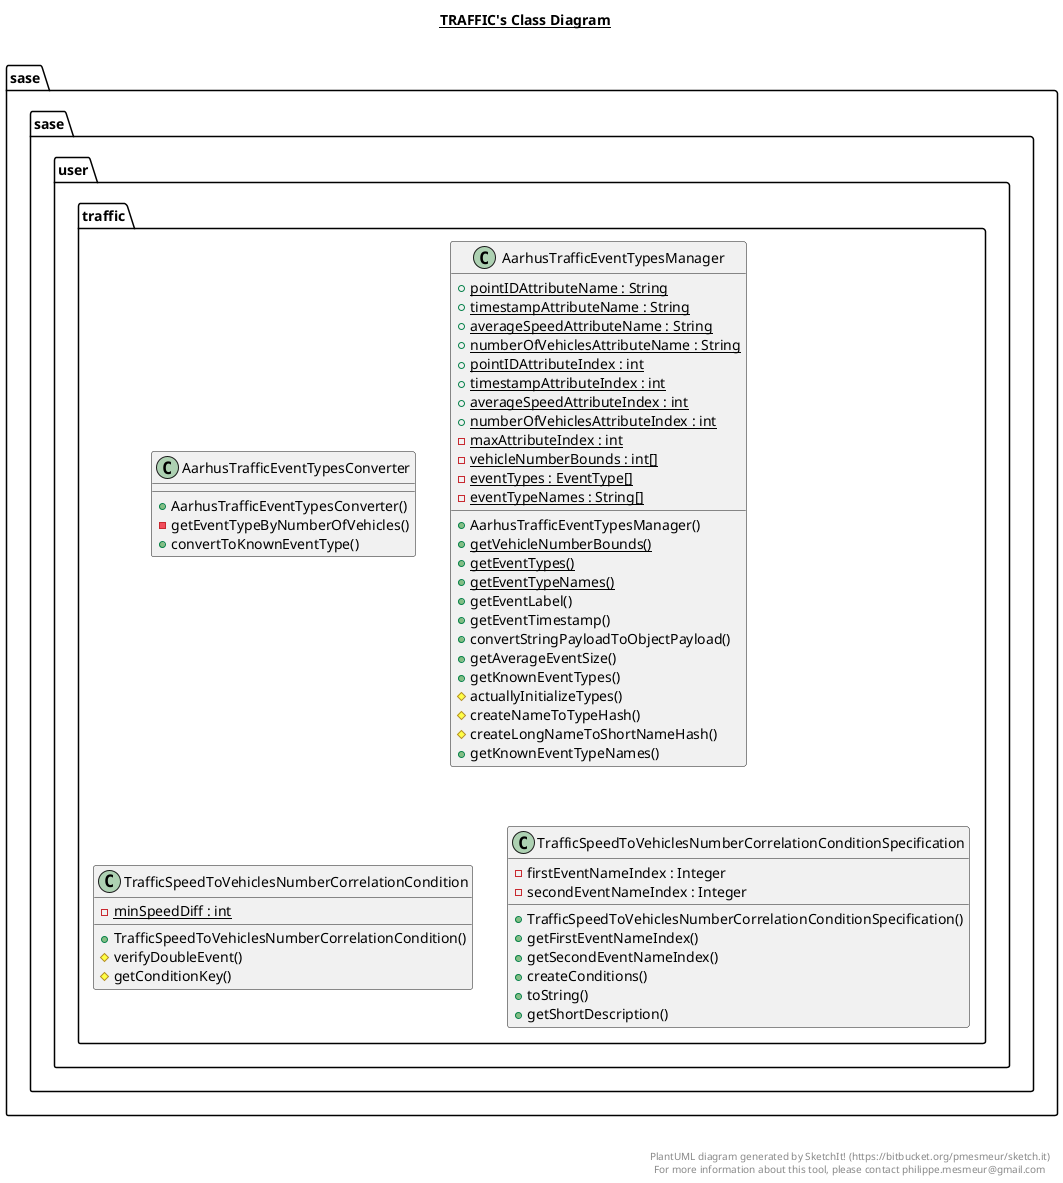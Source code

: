 @startuml

title __TRAFFIC's Class Diagram__\n

  package sase.sase.user.traffic {
    class AarhusTrafficEventTypesConverter {
        + AarhusTrafficEventTypesConverter()
        - getEventTypeByNumberOfVehicles()
        + convertToKnownEventType()
    }
  }
  

  package sase.sase.user.traffic {
    class AarhusTrafficEventTypesManager {
        {static} + pointIDAttributeName : String
        {static} + timestampAttributeName : String
        {static} + averageSpeedAttributeName : String
        {static} + numberOfVehiclesAttributeName : String
        {static} + pointIDAttributeIndex : int
        {static} + timestampAttributeIndex : int
        {static} + averageSpeedAttributeIndex : int
        {static} + numberOfVehiclesAttributeIndex : int
        {static} - maxAttributeIndex : int
        {static} - vehicleNumberBounds : int[]
        {static} - eventTypes : EventType[]
        {static} - eventTypeNames : String[]
        + AarhusTrafficEventTypesManager()
        {static} + getVehicleNumberBounds()
        {static} + getEventTypes()
        {static} + getEventTypeNames()
        + getEventLabel()
        + getEventTimestamp()
        + convertStringPayloadToObjectPayload()
        + getAverageEventSize()
        + getKnownEventTypes()
        # actuallyInitializeTypes()
        # createNameToTypeHash()
        # createLongNameToShortNameHash()
        + getKnownEventTypeNames()
    }
  }
  

  package sase.sase.user.traffic {
    class TrafficSpeedToVehiclesNumberCorrelationCondition {
        {static} - minSpeedDiff : int
        + TrafficSpeedToVehiclesNumberCorrelationCondition()
        # verifyDoubleEvent()
        # getConditionKey()
    }
  }
  

  package sase.sase.user.traffic {
    class TrafficSpeedToVehiclesNumberCorrelationConditionSpecification {
        - firstEventNameIndex : Integer
        - secondEventNameIndex : Integer
        + TrafficSpeedToVehiclesNumberCorrelationConditionSpecification()
        + getFirstEventNameIndex()
        + getSecondEventNameIndex()
        + createConditions()
        + toString()
        + getShortDescription()
    }
  }
  



right footer


PlantUML diagram generated by SketchIt! (https://bitbucket.org/pmesmeur/sketch.it)
For more information about this tool, please contact philippe.mesmeur@gmail.com
endfooter

@enduml
